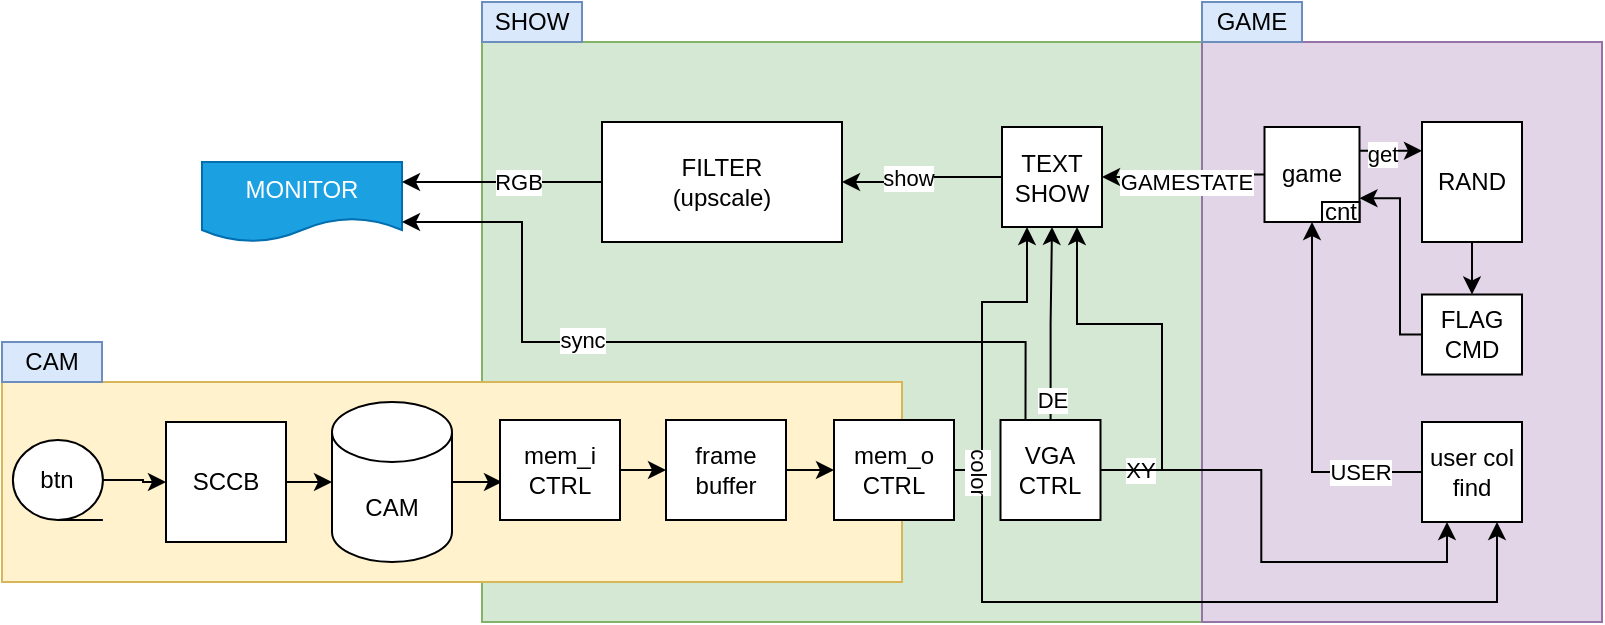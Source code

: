 <mxfile pages="4">
    <diagram name="Project design" id="kElGSkMAbv3EU4sqKfQY">
        <mxGraphModel dx="1508" dy="738" grid="1" gridSize="10" guides="1" tooltips="1" connect="1" arrows="1" fold="1" page="1" pageScale="1" pageWidth="1169" pageHeight="827" math="0" shadow="0">
            <root>
                <mxCell id="0"/>
                <mxCell id="1" parent="0"/>
                <mxCell id="KnCSfzyHLcKwRSGV5Z2i-4" value="" style="rounded=0;whiteSpace=wrap;html=1;fillColor=#d5e8d4;strokeColor=#82b366;" parent="1" vertex="1">
                    <mxGeometry x="320" y="190" width="360" height="290" as="geometry"/>
                </mxCell>
                <mxCell id="4YWPGZYzfikYWuKdy2oT-1" value="" style="rounded=0;whiteSpace=wrap;html=1;fillColor=#e1d5e7;strokeColor=#9673a6;" parent="1" vertex="1">
                    <mxGeometry x="680" y="190" width="200" height="290" as="geometry"/>
                </mxCell>
                <mxCell id="4YWPGZYzfikYWuKdy2oT-10" value="MONITOR" style="shape=document;whiteSpace=wrap;html=1;boundedLbl=1;fillColor=#1ba1e2;strokeColor=#006EAF;fontColor=#ffffff;" parent="1" vertex="1">
                    <mxGeometry x="180" y="250" width="100" height="40" as="geometry"/>
                </mxCell>
                <mxCell id="4YWPGZYzfikYWuKdy2oT-14" style="edgeStyle=orthogonalEdgeStyle;rounded=0;orthogonalLoop=1;jettySize=auto;html=1;exitX=0.5;exitY=1;exitDx=0;exitDy=0;" parent="1" edge="1">
                    <mxGeometry relative="1" as="geometry">
                        <mxPoint x="570.45" y="310" as="sourcePoint"/>
                        <mxPoint x="570.45" y="310" as="targetPoint"/>
                    </mxGeometry>
                </mxCell>
                <mxCell id="4YWPGZYzfikYWuKdy2oT-35" value="" style="edgeStyle=orthogonalEdgeStyle;rounded=0;orthogonalLoop=1;jettySize=auto;html=1;entryX=1;entryY=0.25;entryDx=0;entryDy=0;" parent="1" source="G2Q2ZaVH8uB0qnJ5T0fh-53" target="4YWPGZYzfikYWuKdy2oT-10" edge="1">
                    <mxGeometry relative="1" as="geometry"/>
                </mxCell>
                <mxCell id="up6RSIX6B1jl-hFEgIoH-17" value="RGB" style="edgeLabel;html=1;align=center;verticalAlign=middle;resizable=0;points=[];" parent="4YWPGZYzfikYWuKdy2oT-35" vertex="1" connectable="0">
                    <mxGeometry x="-0.164" relative="1" as="geometry">
                        <mxPoint as="offset"/>
                    </mxGeometry>
                </mxCell>
                <mxCell id="G2Q2ZaVH8uB0qnJ5T0fh-64" style="edgeStyle=orthogonalEdgeStyle;rounded=0;orthogonalLoop=1;jettySize=auto;html=1;entryX=0.25;entryY=1;entryDx=0;entryDy=0;" parent="1" source="4YWPGZYzfikYWuKdy2oT-30" target="G2Q2ZaVH8uB0qnJ5T0fh-13" edge="1">
                    <mxGeometry relative="1" as="geometry"/>
                </mxCell>
                <mxCell id="G2Q2ZaVH8uB0qnJ5T0fh-65" value="XY" style="edgeLabel;html=1;align=center;verticalAlign=middle;resizable=0;points=[];" parent="G2Q2ZaVH8uB0qnJ5T0fh-64" vertex="1" connectable="0">
                    <mxGeometry x="-0.884" relative="1" as="geometry">
                        <mxPoint x="5" as="offset"/>
                    </mxGeometry>
                </mxCell>
                <mxCell id="G2Q2ZaVH8uB0qnJ5T0fh-66" style="edgeStyle=orthogonalEdgeStyle;rounded=0;orthogonalLoop=1;jettySize=auto;html=1;entryX=0.5;entryY=1;entryDx=0;entryDy=0;" parent="1" source="4YWPGZYzfikYWuKdy2oT-30" target="G2Q2ZaVH8uB0qnJ5T0fh-40" edge="1">
                    <mxGeometry relative="1" as="geometry"/>
                </mxCell>
                <mxCell id="G2Q2ZaVH8uB0qnJ5T0fh-67" value="DE" style="edgeLabel;html=1;align=center;verticalAlign=middle;resizable=0;points=[];" parent="G2Q2ZaVH8uB0qnJ5T0fh-66" vertex="1" connectable="0">
                    <mxGeometry x="-0.377" relative="1" as="geometry">
                        <mxPoint y="20" as="offset"/>
                    </mxGeometry>
                </mxCell>
                <mxCell id="G2Q2ZaVH8uB0qnJ5T0fh-87" style="edgeStyle=orthogonalEdgeStyle;rounded=0;orthogonalLoop=1;jettySize=auto;html=1;entryX=0.75;entryY=1;entryDx=0;entryDy=0;" parent="1" source="4YWPGZYzfikYWuKdy2oT-30" target="G2Q2ZaVH8uB0qnJ5T0fh-40" edge="1">
                    <mxGeometry relative="1" as="geometry">
                        <Array as="points">
                            <mxPoint x="660" y="404"/>
                            <mxPoint x="660" y="331"/>
                            <mxPoint x="618" y="331"/>
                        </Array>
                    </mxGeometry>
                </mxCell>
                <mxCell id="up6RSIX6B1jl-hFEgIoH-15" style="edgeStyle=orthogonalEdgeStyle;rounded=0;orthogonalLoop=1;jettySize=auto;html=1;exitX=0.25;exitY=0;exitDx=0;exitDy=0;entryX=1;entryY=0.75;entryDx=0;entryDy=0;" parent="1" source="4YWPGZYzfikYWuKdy2oT-30" target="4YWPGZYzfikYWuKdy2oT-10" edge="1">
                    <mxGeometry relative="1" as="geometry">
                        <Array as="points">
                            <mxPoint x="592" y="340"/>
                            <mxPoint x="340" y="340"/>
                            <mxPoint x="340" y="280"/>
                        </Array>
                    </mxGeometry>
                </mxCell>
                <mxCell id="up6RSIX6B1jl-hFEgIoH-16" value="sync" style="edgeLabel;html=1;align=center;verticalAlign=middle;resizable=0;points=[];" parent="up6RSIX6B1jl-hFEgIoH-15" vertex="1" connectable="0">
                    <mxGeometry x="0.415" y="-1" relative="1" as="geometry">
                        <mxPoint x="29" as="offset"/>
                    </mxGeometry>
                </mxCell>
                <mxCell id="4YWPGZYzfikYWuKdy2oT-30" value="VGA&lt;div&gt;CTRL&lt;/div&gt;" style="whiteSpace=wrap;html=1;aspect=fixed;" parent="1" vertex="1">
                    <mxGeometry x="579.25" y="379" width="50" height="50" as="geometry"/>
                </mxCell>
                <mxCell id="G2Q2ZaVH8uB0qnJ5T0fh-36" style="edgeStyle=orthogonalEdgeStyle;rounded=0;orthogonalLoop=1;jettySize=auto;html=1;entryX=0.5;entryY=1;entryDx=0;entryDy=0;" parent="1" source="G2Q2ZaVH8uB0qnJ5T0fh-13" target="G2Q2ZaVH8uB0qnJ5T0fh-35" edge="1">
                    <mxGeometry relative="1" as="geometry"/>
                </mxCell>
                <mxCell id="G2Q2ZaVH8uB0qnJ5T0fh-46" value="USER" style="edgeLabel;html=1;align=center;verticalAlign=middle;resizable=0;points=[];" parent="G2Q2ZaVH8uB0qnJ5T0fh-36" vertex="1" connectable="0">
                    <mxGeometry x="-0.347" y="-3" relative="1" as="geometry">
                        <mxPoint x="21" y="4" as="offset"/>
                    </mxGeometry>
                </mxCell>
                <mxCell id="G2Q2ZaVH8uB0qnJ5T0fh-13" value="user col&lt;div&gt;find&lt;/div&gt;" style="whiteSpace=wrap;html=1;aspect=fixed;" parent="1" vertex="1">
                    <mxGeometry x="790" y="380" width="50" height="50" as="geometry"/>
                </mxCell>
                <mxCell id="G2Q2ZaVH8uB0qnJ5T0fh-31" value="" style="edgeStyle=orthogonalEdgeStyle;rounded=0;orthogonalLoop=1;jettySize=auto;html=1;" parent="1" source="4YWPGZYzfikYWuKdy2oT-3" target="G2Q2ZaVH8uB0qnJ5T0fh-30" edge="1">
                    <mxGeometry relative="1" as="geometry"/>
                </mxCell>
                <mxCell id="4YWPGZYzfikYWuKdy2oT-3" value="RAND" style="rounded=0;whiteSpace=wrap;html=1;" parent="1" vertex="1">
                    <mxGeometry x="790" y="230" width="50" height="60" as="geometry"/>
                </mxCell>
                <mxCell id="G2Q2ZaVH8uB0qnJ5T0fh-42" style="edgeStyle=orthogonalEdgeStyle;rounded=0;orthogonalLoop=1;jettySize=auto;html=1;entryX=1;entryY=0.75;entryDx=0;entryDy=0;" parent="1" source="G2Q2ZaVH8uB0qnJ5T0fh-30" target="G2Q2ZaVH8uB0qnJ5T0fh-35" edge="1">
                    <mxGeometry relative="1" as="geometry">
                        <Array as="points">
                            <mxPoint x="779" y="336"/>
                            <mxPoint x="779" y="268"/>
                        </Array>
                    </mxGeometry>
                </mxCell>
                <mxCell id="G2Q2ZaVH8uB0qnJ5T0fh-30" value="FLAG&lt;br&gt;CMD" style="rounded=0;whiteSpace=wrap;html=1;" parent="1" vertex="1">
                    <mxGeometry x="790" y="316.25" width="50" height="40" as="geometry"/>
                </mxCell>
                <mxCell id="G2Q2ZaVH8uB0qnJ5T0fh-43" value="" style="edgeStyle=orthogonalEdgeStyle;rounded=0;orthogonalLoop=1;jettySize=auto;html=1;entryX=1;entryY=0.5;entryDx=0;entryDy=0;" parent="1" source="G2Q2ZaVH8uB0qnJ5T0fh-35" target="G2Q2ZaVH8uB0qnJ5T0fh-40" edge="1">
                    <mxGeometry relative="1" as="geometry"/>
                </mxCell>
                <mxCell id="G2Q2ZaVH8uB0qnJ5T0fh-44" value="GAMESTATE" style="edgeLabel;html=1;align=center;verticalAlign=middle;resizable=0;points=[];" parent="G2Q2ZaVH8uB0qnJ5T0fh-43" vertex="1" connectable="0">
                    <mxGeometry x="-0.045" y="1" relative="1" as="geometry">
                        <mxPoint y="2" as="offset"/>
                    </mxGeometry>
                </mxCell>
                <mxCell id="G2Q2ZaVH8uB0qnJ5T0fh-71" style="edgeStyle=orthogonalEdgeStyle;rounded=0;orthogonalLoop=1;jettySize=auto;html=1;entryX=1;entryY=0.5;entryDx=0;entryDy=0;" parent="1" source="G2Q2ZaVH8uB0qnJ5T0fh-40" target="G2Q2ZaVH8uB0qnJ5T0fh-53" edge="1">
                    <mxGeometry relative="1" as="geometry">
                        <mxPoint x="530" y="260" as="targetPoint"/>
                    </mxGeometry>
                </mxCell>
                <mxCell id="G2Q2ZaVH8uB0qnJ5T0fh-72" value="show" style="edgeLabel;html=1;align=center;verticalAlign=middle;resizable=0;points=[];" parent="G2Q2ZaVH8uB0qnJ5T0fh-71" vertex="1" connectable="0">
                    <mxGeometry x="-0.632" y="1" relative="1" as="geometry">
                        <mxPoint x="-32" y="-1" as="offset"/>
                    </mxGeometry>
                </mxCell>
                <mxCell id="G2Q2ZaVH8uB0qnJ5T0fh-40" value="TEXT&lt;br&gt;SHOW" style="whiteSpace=wrap;html=1;aspect=fixed;" parent="1" vertex="1">
                    <mxGeometry x="580" y="232.5" width="50" height="50" as="geometry"/>
                </mxCell>
                <mxCell id="G2Q2ZaVH8uB0qnJ5T0fh-53" value="FILTER&lt;div&gt;(upscale)&lt;/div&gt;" style="rounded=0;whiteSpace=wrap;html=1;" parent="1" vertex="1">
                    <mxGeometry x="380" y="230" width="120" height="60" as="geometry"/>
                </mxCell>
                <mxCell id="G2Q2ZaVH8uB0qnJ5T0fh-75" style="edgeStyle=orthogonalEdgeStyle;rounded=0;orthogonalLoop=1;jettySize=auto;html=1;exitX=1;exitY=0.25;exitDx=0;exitDy=0;entryX=0;entryY=0.25;entryDx=0;entryDy=0;" parent="1" source="G2Q2ZaVH8uB0qnJ5T0fh-35" target="4YWPGZYzfikYWuKdy2oT-3" edge="1">
                    <mxGeometry relative="1" as="geometry"/>
                </mxCell>
                <mxCell id="G2Q2ZaVH8uB0qnJ5T0fh-76" value="get" style="edgeLabel;html=1;align=center;verticalAlign=middle;resizable=0;points=[];" parent="G2Q2ZaVH8uB0qnJ5T0fh-75" vertex="1" connectable="0">
                    <mxGeometry x="-0.449" y="-1" relative="1" as="geometry">
                        <mxPoint x="2" as="offset"/>
                    </mxGeometry>
                </mxCell>
                <mxCell id="G2Q2ZaVH8uB0qnJ5T0fh-77" value="" style="rounded=0;whiteSpace=wrap;html=1;fillColor=#fff2cc;strokeColor=#d6b656;" parent="1" vertex="1">
                    <mxGeometry x="80" y="360" width="450" height="100" as="geometry"/>
                </mxCell>
                <mxCell id="G2Q2ZaVH8uB0qnJ5T0fh-78" value="CAM" style="rounded=0;whiteSpace=wrap;html=1;fillColor=#dae8fc;strokeColor=#6c8ebf;" parent="1" vertex="1">
                    <mxGeometry x="80" y="340" width="50" height="20" as="geometry"/>
                </mxCell>
                <mxCell id="G2Q2ZaVH8uB0qnJ5T0fh-80" value="SCCB" style="whiteSpace=wrap;html=1;aspect=fixed;" parent="1" vertex="1">
                    <mxGeometry x="162" y="380" width="60" height="60" as="geometry"/>
                </mxCell>
                <mxCell id="G2Q2ZaVH8uB0qnJ5T0fh-84" value="" style="edgeStyle=orthogonalEdgeStyle;rounded=0;orthogonalLoop=1;jettySize=auto;html=1;" parent="1" source="G2Q2ZaVH8uB0qnJ5T0fh-81" target="G2Q2ZaVH8uB0qnJ5T0fh-80" edge="1">
                    <mxGeometry relative="1" as="geometry"/>
                </mxCell>
                <mxCell id="G2Q2ZaVH8uB0qnJ5T0fh-81" value="btn" style="shape=tapeData;whiteSpace=wrap;html=1;perimeter=ellipsePerimeter;" parent="1" vertex="1">
                    <mxGeometry x="85.45" y="389" width="45" height="40" as="geometry"/>
                </mxCell>
                <mxCell id="G2Q2ZaVH8uB0qnJ5T0fh-83" value="GAME" style="rounded=0;whiteSpace=wrap;html=1;fillColor=#dae8fc;strokeColor=#6c8ebf;" parent="1" vertex="1">
                    <mxGeometry x="680" y="170" width="50" height="20" as="geometry"/>
                </mxCell>
                <mxCell id="KnCSfzyHLcKwRSGV5Z2i-1" style="edgeStyle=orthogonalEdgeStyle;rounded=0;orthogonalLoop=1;jettySize=auto;html=1;entryX=0;entryY=0.5;entryDx=0;entryDy=0;" parent="1" source="G2Q2ZaVH8uB0qnJ5T0fh-85" edge="1">
                    <mxGeometry relative="1" as="geometry">
                        <mxPoint x="330" y="410" as="targetPoint"/>
                    </mxGeometry>
                </mxCell>
                <mxCell id="G2Q2ZaVH8uB0qnJ5T0fh-85" value="CAM" style="shape=cylinder3;whiteSpace=wrap;html=1;boundedLbl=1;backgroundOutline=1;size=15;" parent="1" vertex="1">
                    <mxGeometry x="245" y="370" width="60" height="80" as="geometry"/>
                </mxCell>
                <mxCell id="G2Q2ZaVH8uB0qnJ5T0fh-86" style="edgeStyle=orthogonalEdgeStyle;rounded=0;orthogonalLoop=1;jettySize=auto;html=1;exitX=1;exitY=0.5;exitDx=0;exitDy=0;entryX=0;entryY=0.5;entryDx=0;entryDy=0;entryPerimeter=0;" parent="1" source="G2Q2ZaVH8uB0qnJ5T0fh-80" target="G2Q2ZaVH8uB0qnJ5T0fh-85" edge="1">
                    <mxGeometry relative="1" as="geometry"/>
                </mxCell>
                <mxCell id="G2Q2ZaVH8uB0qnJ5T0fh-35" value="game" style="whiteSpace=wrap;html=1;aspect=fixed;" parent="1" vertex="1">
                    <mxGeometry x="711.25" y="232.5" width="47.5" height="47.5" as="geometry"/>
                </mxCell>
                <mxCell id="G2Q2ZaVH8uB0qnJ5T0fh-45" value="cnt" style="rounded=0;whiteSpace=wrap;html=1;" parent="1" vertex="1">
                    <mxGeometry x="740" y="270" width="18.75" height="10" as="geometry"/>
                </mxCell>
                <mxCell id="KnCSfzyHLcKwRSGV5Z2i-5" value="SHOW" style="rounded=0;whiteSpace=wrap;html=1;fillColor=#dae8fc;strokeColor=#6c8ebf;" parent="1" vertex="1">
                    <mxGeometry x="320" y="170" width="50" height="20" as="geometry"/>
                </mxCell>
                <mxCell id="up6RSIX6B1jl-hFEgIoH-14" style="edgeStyle=orthogonalEdgeStyle;rounded=0;orthogonalLoop=1;jettySize=auto;html=1;entryX=0.75;entryY=1;entryDx=0;entryDy=0;" parent="1" source="up6RSIX6B1jl-hFEgIoH-5" target="G2Q2ZaVH8uB0qnJ5T0fh-13" edge="1">
                    <mxGeometry relative="1" as="geometry">
                        <Array as="points">
                            <mxPoint x="570" y="404"/>
                            <mxPoint x="570" y="470"/>
                            <mxPoint x="827" y="470"/>
                        </Array>
                    </mxGeometry>
                </mxCell>
                <mxCell id="up6RSIX6B1jl-hFEgIoH-18" style="edgeStyle=orthogonalEdgeStyle;rounded=0;orthogonalLoop=1;jettySize=auto;html=1;entryX=0.25;entryY=1;entryDx=0;entryDy=0;" parent="1" source="up6RSIX6B1jl-hFEgIoH-5" target="G2Q2ZaVH8uB0qnJ5T0fh-40" edge="1">
                    <mxGeometry relative="1" as="geometry">
                        <Array as="points">
                            <mxPoint x="570" y="404"/>
                            <mxPoint x="570" y="320"/>
                            <mxPoint x="593" y="320"/>
                        </Array>
                    </mxGeometry>
                </mxCell>
                <mxCell id="up6RSIX6B1jl-hFEgIoH-19" value="color" style="edgeLabel;html=1;align=center;verticalAlign=middle;resizable=0;points=[];rotation=90;" parent="up6RSIX6B1jl-hFEgIoH-18" vertex="1" connectable="0">
                    <mxGeometry x="-0.844" y="-3" relative="1" as="geometry">
                        <mxPoint y="-2" as="offset"/>
                    </mxGeometry>
                </mxCell>
                <mxCell id="up6RSIX6B1jl-hFEgIoH-5" value="mem_o&lt;div&gt;CTRL&lt;/div&gt;" style="rounded=0;whiteSpace=wrap;html=1;" parent="1" vertex="1">
                    <mxGeometry x="496" y="379" width="60" height="50" as="geometry"/>
                </mxCell>
                <mxCell id="up6RSIX6B1jl-hFEgIoH-8" value="" style="edgeStyle=orthogonalEdgeStyle;rounded=0;orthogonalLoop=1;jettySize=auto;html=1;" parent="1" source="up6RSIX6B1jl-hFEgIoH-6" target="up6RSIX6B1jl-hFEgIoH-7" edge="1">
                    <mxGeometry relative="1" as="geometry"/>
                </mxCell>
                <mxCell id="up6RSIX6B1jl-hFEgIoH-6" value="mem_i&lt;div&gt;CTRL&lt;/div&gt;" style="rounded=0;whiteSpace=wrap;html=1;" parent="1" vertex="1">
                    <mxGeometry x="329" y="379" width="60" height="50" as="geometry"/>
                </mxCell>
                <mxCell id="up6RSIX6B1jl-hFEgIoH-9" value="" style="edgeStyle=orthogonalEdgeStyle;rounded=0;orthogonalLoop=1;jettySize=auto;html=1;" parent="1" source="up6RSIX6B1jl-hFEgIoH-7" target="up6RSIX6B1jl-hFEgIoH-5" edge="1">
                    <mxGeometry relative="1" as="geometry"/>
                </mxCell>
                <mxCell id="up6RSIX6B1jl-hFEgIoH-7" value="frame&lt;div&gt;buffer&lt;/div&gt;" style="rounded=0;whiteSpace=wrap;html=1;" parent="1" vertex="1">
                    <mxGeometry x="412" y="379" width="60" height="50" as="geometry"/>
                </mxCell>
            </root>
        </mxGraphModel>
    </diagram>
    <diagram id="xk4uSyEgmq1cCAh_npNl" name="FLAG_CMD">
        <mxGraphModel dx="634" dy="950" grid="1" gridSize="10" guides="1" tooltips="1" connect="1" arrows="1" fold="1" page="1" pageScale="1" pageWidth="1169" pageHeight="827" math="0" shadow="0">
            <root>
                <mxCell id="0"/>
                <mxCell id="1" parent="0"/>
                <mxCell id="w-Hh4x5KEpf7_Oj2bc5N-1" value="" style="shape=table;startSize=0;container=1;collapsible=0;childLayout=tableLayout;" vertex="1" parent="1">
                    <mxGeometry x="70" y="50" width="480" height="40" as="geometry"/>
                </mxCell>
                <mxCell id="w-Hh4x5KEpf7_Oj2bc5N-2" value="" style="shape=tableRow;horizontal=0;startSize=0;swimlaneHead=0;swimlaneBody=0;strokeColor=inherit;top=0;left=0;bottom=0;right=0;collapsible=0;dropTarget=0;fillColor=none;points=[[0,0.5],[1,0.5]];portConstraint=eastwest;" vertex="1" parent="w-Hh4x5KEpf7_Oj2bc5N-1">
                    <mxGeometry width="480" height="40" as="geometry"/>
                </mxCell>
                <mxCell id="w-Hh4x5KEpf7_Oj2bc5N-3" value="7" style="shape=partialRectangle;html=1;whiteSpace=wrap;connectable=0;strokeColor=inherit;overflow=hidden;fillColor=none;top=0;left=0;bottom=0;right=0;pointerEvents=1;" vertex="1" parent="w-Hh4x5KEpf7_Oj2bc5N-2">
                    <mxGeometry width="60" height="40" as="geometry">
                        <mxRectangle width="60" height="40" as="alternateBounds"/>
                    </mxGeometry>
                </mxCell>
                <mxCell id="w-Hh4x5KEpf7_Oj2bc5N-4" value="6" style="shape=partialRectangle;html=1;whiteSpace=wrap;connectable=0;strokeColor=inherit;overflow=hidden;fillColor=none;top=0;left=0;bottom=0;right=0;pointerEvents=1;" vertex="1" parent="w-Hh4x5KEpf7_Oj2bc5N-2">
                    <mxGeometry x="60" width="60" height="40" as="geometry">
                        <mxRectangle width="60" height="40" as="alternateBounds"/>
                    </mxGeometry>
                </mxCell>
                <mxCell id="w-Hh4x5KEpf7_Oj2bc5N-5" value="5" style="shape=partialRectangle;html=1;whiteSpace=wrap;connectable=0;strokeColor=inherit;overflow=hidden;fillColor=none;top=0;left=0;bottom=0;right=0;pointerEvents=1;" vertex="1" parent="w-Hh4x5KEpf7_Oj2bc5N-2">
                    <mxGeometry x="120" width="60" height="40" as="geometry">
                        <mxRectangle width="60" height="40" as="alternateBounds"/>
                    </mxGeometry>
                </mxCell>
                <mxCell id="w-Hh4x5KEpf7_Oj2bc5N-6" value="4" style="shape=partialRectangle;html=1;whiteSpace=wrap;connectable=0;strokeColor=inherit;overflow=hidden;fillColor=none;top=0;left=0;bottom=0;right=0;pointerEvents=1;" vertex="1" parent="w-Hh4x5KEpf7_Oj2bc5N-2">
                    <mxGeometry x="180" width="60" height="40" as="geometry">
                        <mxRectangle width="60" height="40" as="alternateBounds"/>
                    </mxGeometry>
                </mxCell>
                <mxCell id="w-Hh4x5KEpf7_Oj2bc5N-7" value="3" style="shape=partialRectangle;html=1;whiteSpace=wrap;connectable=0;strokeColor=inherit;overflow=hidden;fillColor=none;top=0;left=0;bottom=0;right=0;pointerEvents=1;" vertex="1" parent="w-Hh4x5KEpf7_Oj2bc5N-2">
                    <mxGeometry x="240" width="60" height="40" as="geometry">
                        <mxRectangle width="60" height="40" as="alternateBounds"/>
                    </mxGeometry>
                </mxCell>
                <mxCell id="w-Hh4x5KEpf7_Oj2bc5N-8" value="2" style="shape=partialRectangle;html=1;whiteSpace=wrap;connectable=0;strokeColor=inherit;overflow=hidden;fillColor=none;top=0;left=0;bottom=0;right=0;pointerEvents=1;" vertex="1" parent="w-Hh4x5KEpf7_Oj2bc5N-2">
                    <mxGeometry x="300" width="60" height="40" as="geometry">
                        <mxRectangle width="60" height="40" as="alternateBounds"/>
                    </mxGeometry>
                </mxCell>
                <mxCell id="w-Hh4x5KEpf7_Oj2bc5N-9" value="1" style="shape=partialRectangle;html=1;whiteSpace=wrap;connectable=0;strokeColor=inherit;overflow=hidden;fillColor=none;top=0;left=0;bottom=0;right=0;pointerEvents=1;" vertex="1" parent="w-Hh4x5KEpf7_Oj2bc5N-2">
                    <mxGeometry x="360" width="60" height="40" as="geometry">
                        <mxRectangle width="60" height="40" as="alternateBounds"/>
                    </mxGeometry>
                </mxCell>
                <mxCell id="w-Hh4x5KEpf7_Oj2bc5N-10" value="0" style="shape=partialRectangle;html=1;whiteSpace=wrap;connectable=0;strokeColor=inherit;overflow=hidden;fillColor=none;top=0;left=0;bottom=0;right=0;pointerEvents=1;" vertex="1" parent="w-Hh4x5KEpf7_Oj2bc5N-2">
                    <mxGeometry x="420" width="60" height="40" as="geometry">
                        <mxRectangle width="60" height="40" as="alternateBounds"/>
                    </mxGeometry>
                </mxCell>
                <mxCell id="w-Hh4x5KEpf7_Oj2bc5N-11" value="" style="shape=crossbar;whiteSpace=wrap;html=1;rounded=1;" vertex="1" parent="1">
                    <mxGeometry x="70" y="20" width="240" height="20" as="geometry"/>
                </mxCell>
                <mxCell id="w-Hh4x5KEpf7_Oj2bc5N-12" value="" style="shape=crossbar;whiteSpace=wrap;html=1;rounded=1;" vertex="1" parent="1">
                    <mxGeometry x="310" y="20" width="240" height="20" as="geometry"/>
                </mxCell>
                <mxCell id="w-Hh4x5KEpf7_Oj2bc5N-13" value="COL1" style="text;html=1;align=center;verticalAlign=middle;whiteSpace=wrap;rounded=0;" vertex="1" parent="1">
                    <mxGeometry x="160" y="10" width="60" height="30" as="geometry"/>
                </mxCell>
                <mxCell id="w-Hh4x5KEpf7_Oj2bc5N-14" value="COL0" style="text;html=1;align=center;verticalAlign=middle;whiteSpace=wrap;rounded=0;" vertex="1" parent="1">
                    <mxGeometry x="400" y="10" width="60" height="30" as="geometry"/>
                </mxCell>
                <mxCell id="w-Hh4x5KEpf7_Oj2bc5N-15" value="RAND_BIT" style="text;html=1;align=center;verticalAlign=middle;whiteSpace=wrap;rounded=0;" vertex="1" parent="1">
                    <mxGeometry x="10" y="55" width="60" height="30" as="geometry"/>
                </mxCell>
            </root>
        </mxGraphModel>
    </diagram>
    <diagram id="F5zCU3XO2FYn4Zpgm0i5" name="ColorFind algorithm">
        <mxGraphModel dx="546" dy="819" grid="1" gridSize="10" guides="1" tooltips="1" connect="1" arrows="1" fold="1" page="1" pageScale="1" pageWidth="1169" pageHeight="827" math="0" shadow="0">
            <root>
                <mxCell id="0"/>
                <mxCell id="1" parent="0"/>
                <mxCell id="TDQZAbqHuhFEglIR7dy7-3" value="" style="edgeStyle=orthogonalEdgeStyle;rounded=0;orthogonalLoop=1;jettySize=auto;html=1;" edge="1" parent="1" source="TDQZAbqHuhFEglIR7dy7-1" target="TDQZAbqHuhFEglIR7dy7-2">
                    <mxGeometry relative="1" as="geometry"/>
                </mxCell>
                <mxCell id="TDQZAbqHuhFEglIR7dy7-5" value="" style="edgeStyle=orthogonalEdgeStyle;rounded=0;orthogonalLoop=1;jettySize=auto;html=1;" edge="1" parent="1" source="TDQZAbqHuhFEglIR7dy7-1" target="TDQZAbqHuhFEglIR7dy7-4">
                    <mxGeometry relative="1" as="geometry"/>
                </mxCell>
                <mxCell id="TDQZAbqHuhFEglIR7dy7-1" value="color == tar0" style="rhombus;whiteSpace=wrap;html=1;" vertex="1" parent="1">
                    <mxGeometry x="60" y="30" width="90" height="60" as="geometry"/>
                </mxCell>
                <mxCell id="TDQZAbqHuhFEglIR7dy7-7" value="" style="edgeStyle=orthogonalEdgeStyle;rounded=0;orthogonalLoop=1;jettySize=auto;html=1;" edge="1" parent="1" source="TDQZAbqHuhFEglIR7dy7-2" target="TDQZAbqHuhFEglIR7dy7-6">
                    <mxGeometry relative="1" as="geometry"/>
                </mxCell>
                <mxCell id="TDQZAbqHuhFEglIR7dy7-8" style="edgeStyle=orthogonalEdgeStyle;rounded=0;orthogonalLoop=1;jettySize=auto;html=1;entryX=0.5;entryY=0;entryDx=0;entryDy=0;" edge="1" parent="1" source="TDQZAbqHuhFEglIR7dy7-2" target="TDQZAbqHuhFEglIR7dy7-1">
                    <mxGeometry relative="1" as="geometry">
                        <Array as="points">
                            <mxPoint x="105" y="210"/>
                            <mxPoint x="40" y="210"/>
                            <mxPoint x="40" y="10"/>
                            <mxPoint x="105" y="10"/>
                        </Array>
                    </mxGeometry>
                </mxCell>
                <mxCell id="TDQZAbqHuhFEglIR7dy7-2" value="color == tar0" style="rhombus;whiteSpace=wrap;html=1;" vertex="1" parent="1">
                    <mxGeometry x="60" y="130" width="90" height="60" as="geometry"/>
                </mxCell>
                <mxCell id="TDQZAbqHuhFEglIR7dy7-4" value="tar_adr0 = ADDR" style="rounded=0;whiteSpace=wrap;html=1;" vertex="1" parent="1">
                    <mxGeometry x="170" y="50" width="100" height="20" as="geometry"/>
                </mxCell>
                <mxCell id="TDQZAbqHuhFEglIR7dy7-6" value="tar_adr1 = ADDR" style="rounded=0;whiteSpace=wrap;html=1;" vertex="1" parent="1">
                    <mxGeometry x="170" y="150" width="100" height="20" as="geometry"/>
                </mxCell>
            </root>
        </mxGraphModel>
    </diagram>
    <diagram id="26jYmC3FM9tGP6uNOe8C" name="game_module FSM">
        <mxGraphModel dx="546" dy="819" grid="1" gridSize="10" guides="1" tooltips="1" connect="1" arrows="1" fold="1" page="1" pageScale="1" pageWidth="1169" pageHeight="827" math="0" shadow="0">
            <root>
                <mxCell id="0"/>
                <mxCell id="1" parent="0"/>
                <mxCell id="04GNreI0ZV4HzV1aYyLr-5" value="" style="edgeStyle=orthogonalEdgeStyle;rounded=0;orthogonalLoop=1;jettySize=auto;html=1;" edge="1" parent="1" source="04GNreI0ZV4HzV1aYyLr-1" target="04GNreI0ZV4HzV1aYyLr-2">
                    <mxGeometry relative="1" as="geometry"/>
                </mxCell>
                <mxCell id="04GNreI0ZV4HzV1aYyLr-8" value="start" style="edgeLabel;html=1;align=center;verticalAlign=middle;resizable=0;points=[];" vertex="1" connectable="0" parent="04GNreI0ZV4HzV1aYyLr-5">
                    <mxGeometry x="-0.166" y="-2" relative="1" as="geometry">
                        <mxPoint x="1" y="-2" as="offset"/>
                    </mxGeometry>
                </mxCell>
                <mxCell id="04GNreI0ZV4HzV1aYyLr-1" value="IDLE" style="ellipse;whiteSpace=wrap;html=1;aspect=fixed;" vertex="1" parent="1">
                    <mxGeometry x="60" y="80" width="80" height="80" as="geometry"/>
                </mxCell>
                <mxCell id="04GNreI0ZV4HzV1aYyLr-6" value="" style="edgeStyle=orthogonalEdgeStyle;rounded=0;orthogonalLoop=1;jettySize=auto;html=1;" edge="1" parent="1" source="04GNreI0ZV4HzV1aYyLr-2" target="04GNreI0ZV4HzV1aYyLr-3">
                    <mxGeometry relative="1" as="geometry"/>
                </mxCell>
                <mxCell id="04GNreI0ZV4HzV1aYyLr-7" value="fail" style="edgeLabel;html=1;align=center;verticalAlign=middle;resizable=0;points=[];" vertex="1" connectable="0" parent="04GNreI0ZV4HzV1aYyLr-6">
                    <mxGeometry x="-0.251" y="1" relative="1" as="geometry">
                        <mxPoint as="offset"/>
                    </mxGeometry>
                </mxCell>
                <mxCell id="04GNreI0ZV4HzV1aYyLr-2" value="GAME" style="ellipse;whiteSpace=wrap;html=1;aspect=fixed;" vertex="1" parent="1">
                    <mxGeometry x="200" y="80" width="80" height="80" as="geometry"/>
                </mxCell>
                <mxCell id="04GNreI0ZV4HzV1aYyLr-4" style="edgeStyle=orthogonalEdgeStyle;rounded=0;orthogonalLoop=1;jettySize=auto;html=1;exitX=0.5;exitY=0;exitDx=0;exitDy=0;entryX=0.5;entryY=0;entryDx=0;entryDy=0;" edge="1" parent="1" source="04GNreI0ZV4HzV1aYyLr-3" target="04GNreI0ZV4HzV1aYyLr-1">
                    <mxGeometry relative="1" as="geometry">
                        <Array as="points">
                            <mxPoint x="380" y="20"/>
                            <mxPoint x="100" y="20"/>
                        </Array>
                    </mxGeometry>
                </mxCell>
                <mxCell id="04GNreI0ZV4HzV1aYyLr-3" value="OVER" style="ellipse;whiteSpace=wrap;html=1;aspect=fixed;" vertex="1" parent="1">
                    <mxGeometry x="340" y="80" width="80" height="80" as="geometry"/>
                </mxCell>
                <mxCell id="04GNreI0ZV4HzV1aYyLr-10" style="edgeStyle=orthogonalEdgeStyle;rounded=0;orthogonalLoop=1;jettySize=auto;html=1;exitX=1;exitY=0;exitDx=0;exitDy=0;entryX=0;entryY=0;entryDx=0;entryDy=0;" edge="1" parent="1" source="04GNreI0ZV4HzV1aYyLr-2" target="04GNreI0ZV4HzV1aYyLr-2">
                    <mxGeometry relative="1" as="geometry">
                        <Array as="points">
                            <mxPoint x="268" y="60"/>
                            <mxPoint x="212" y="60"/>
                        </Array>
                    </mxGeometry>
                </mxCell>
                <mxCell id="04GNreI0ZV4HzV1aYyLr-11" value="pass" style="edgeLabel;html=1;align=center;verticalAlign=middle;resizable=0;points=[];" vertex="1" connectable="0" parent="04GNreI0ZV4HzV1aYyLr-10">
                    <mxGeometry x="0.053" y="1" relative="1" as="geometry">
                        <mxPoint x="3" as="offset"/>
                    </mxGeometry>
                </mxCell>
                <mxCell id="soJwNbicvrnb0Ap5dQ8f-2" value="counter" style="rounded=0;whiteSpace=wrap;html=1;" vertex="1" parent="1">
                    <mxGeometry x="200" y="130" width="40" height="20" as="geometry"/>
                </mxCell>
            </root>
        </mxGraphModel>
    </diagram>
</mxfile>